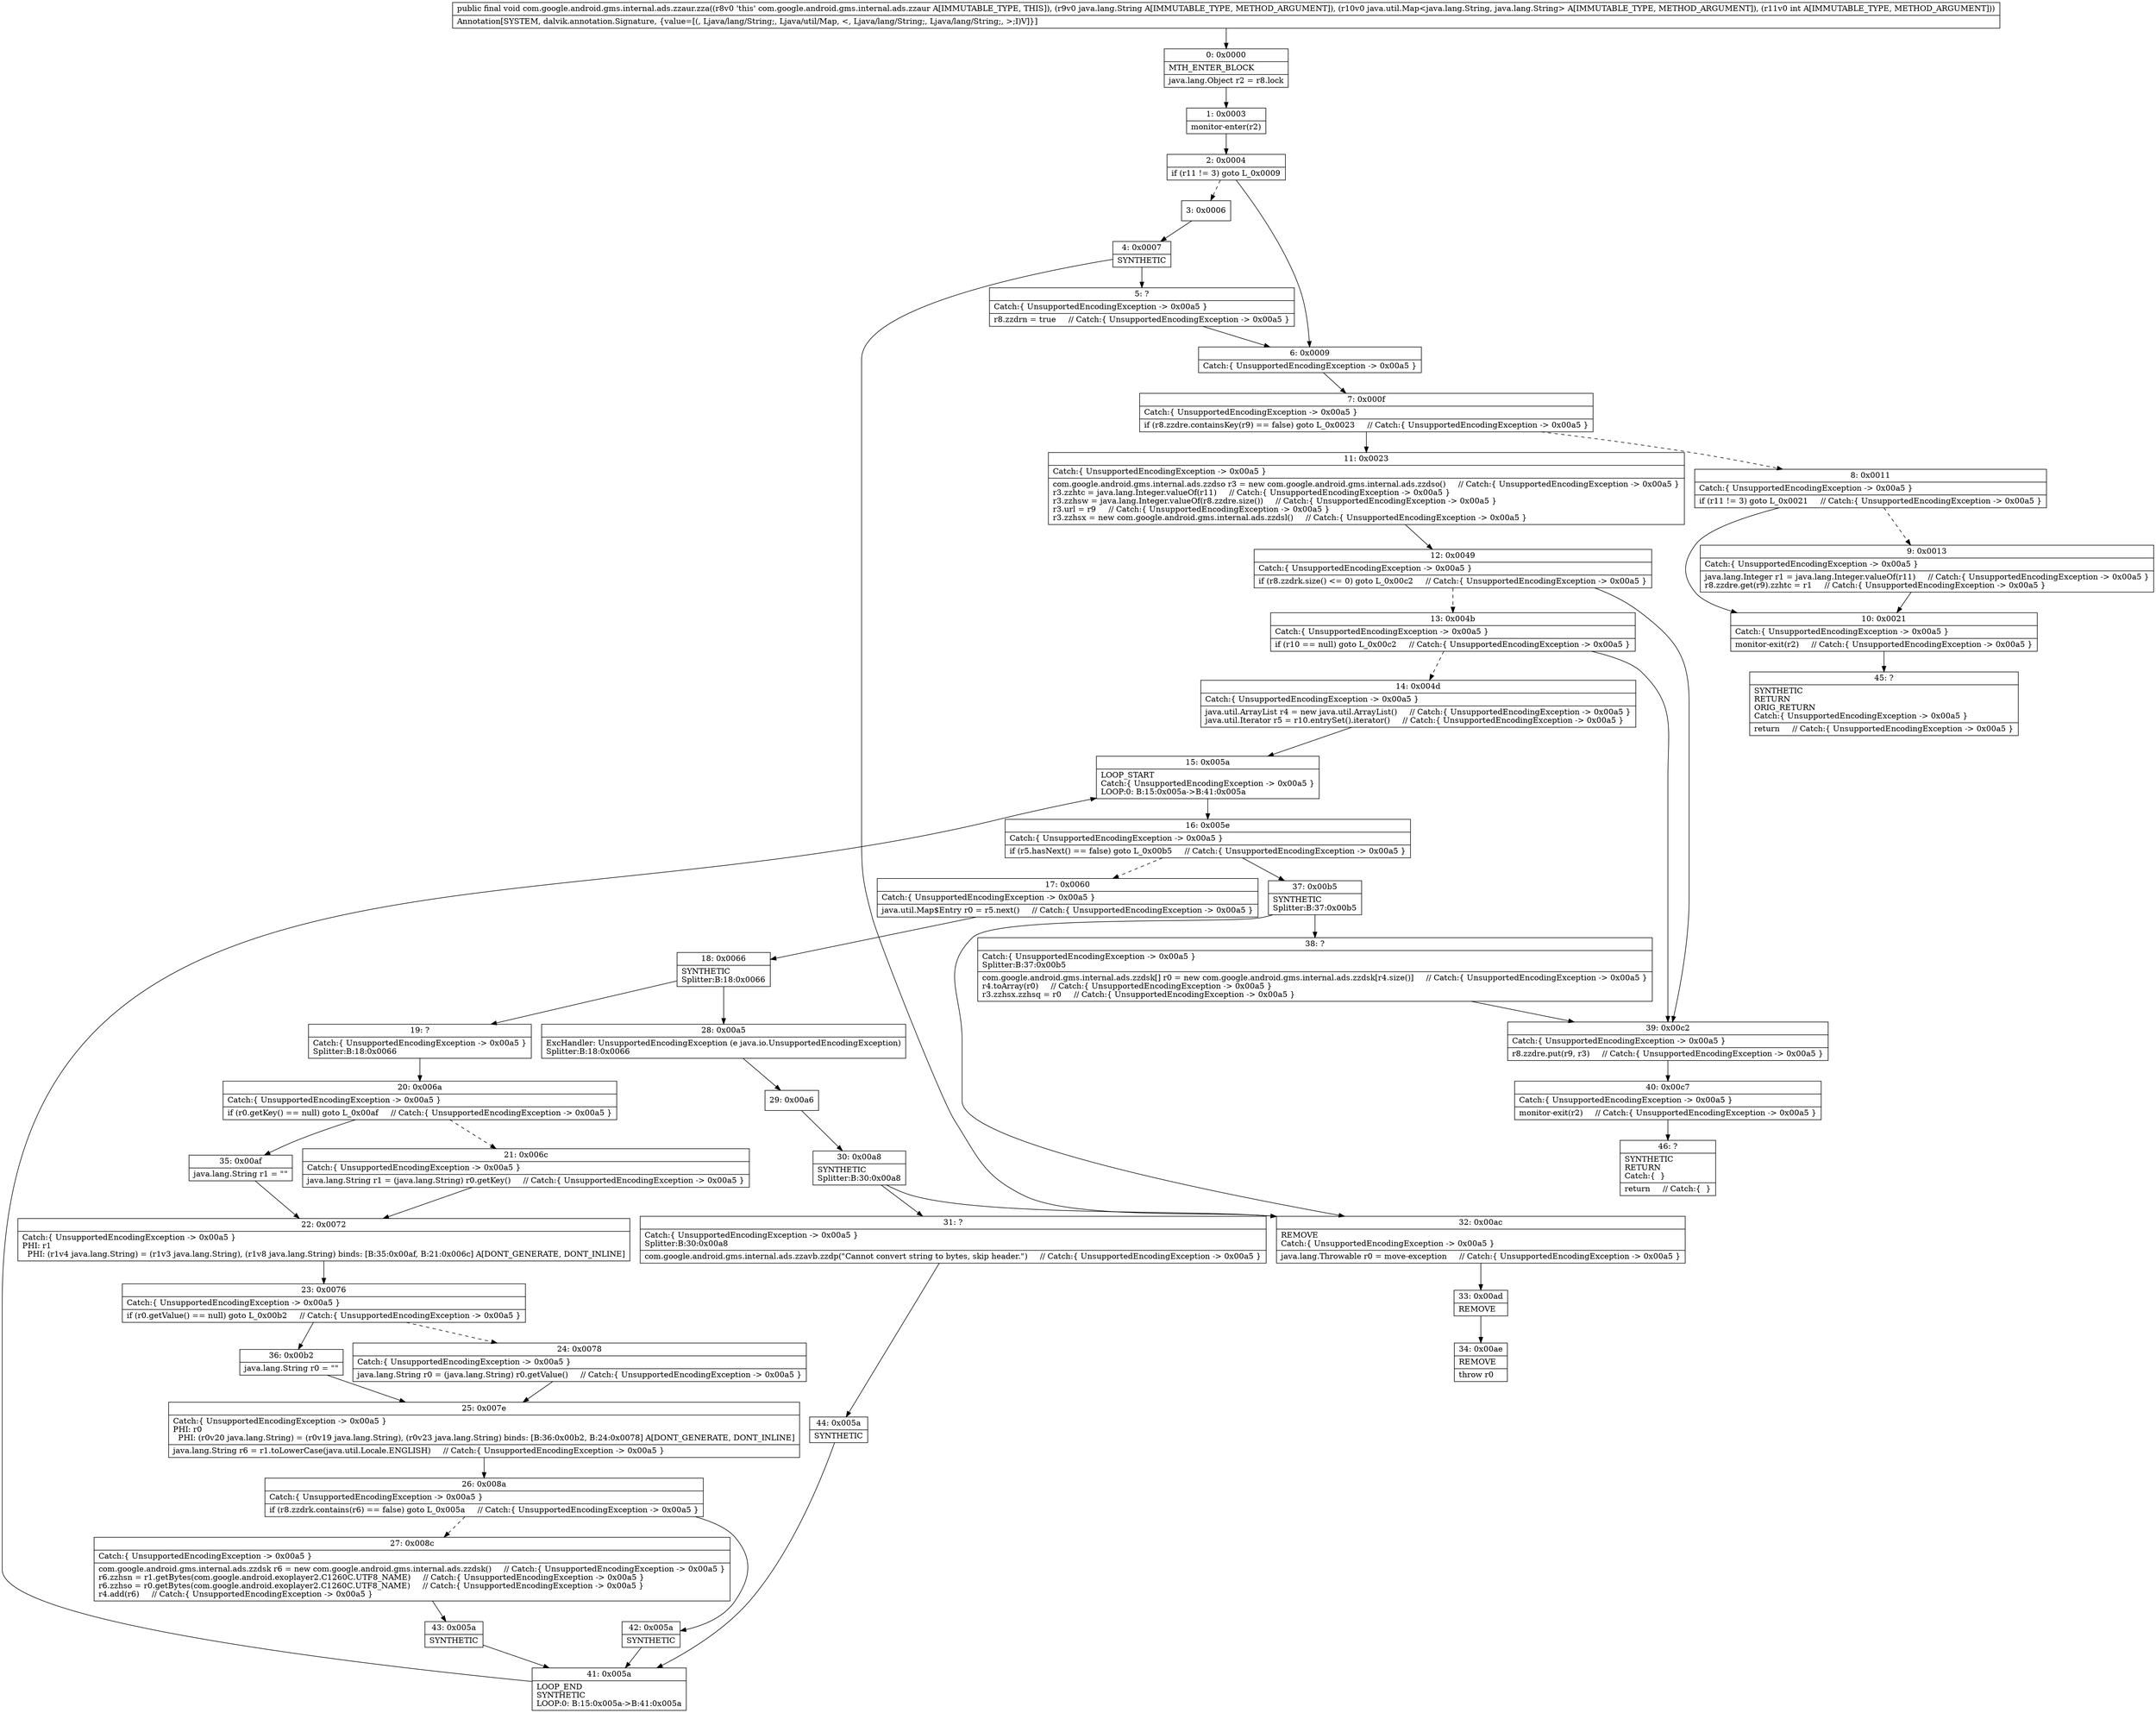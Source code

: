 digraph "CFG forcom.google.android.gms.internal.ads.zzaur.zza(Ljava\/lang\/String;Ljava\/util\/Map;I)V" {
Node_0 [shape=record,label="{0\:\ 0x0000|MTH_ENTER_BLOCK\l|java.lang.Object r2 = r8.lock\l}"];
Node_1 [shape=record,label="{1\:\ 0x0003|monitor\-enter(r2)\l}"];
Node_2 [shape=record,label="{2\:\ 0x0004|if (r11 != 3) goto L_0x0009\l}"];
Node_3 [shape=record,label="{3\:\ 0x0006}"];
Node_4 [shape=record,label="{4\:\ 0x0007|SYNTHETIC\l}"];
Node_5 [shape=record,label="{5\:\ ?|Catch:\{ UnsupportedEncodingException \-\> 0x00a5 \}\l|r8.zzdrn = true     \/\/ Catch:\{ UnsupportedEncodingException \-\> 0x00a5 \}\l}"];
Node_6 [shape=record,label="{6\:\ 0x0009|Catch:\{ UnsupportedEncodingException \-\> 0x00a5 \}\l}"];
Node_7 [shape=record,label="{7\:\ 0x000f|Catch:\{ UnsupportedEncodingException \-\> 0x00a5 \}\l|if (r8.zzdre.containsKey(r9) == false) goto L_0x0023     \/\/ Catch:\{ UnsupportedEncodingException \-\> 0x00a5 \}\l}"];
Node_8 [shape=record,label="{8\:\ 0x0011|Catch:\{ UnsupportedEncodingException \-\> 0x00a5 \}\l|if (r11 != 3) goto L_0x0021     \/\/ Catch:\{ UnsupportedEncodingException \-\> 0x00a5 \}\l}"];
Node_9 [shape=record,label="{9\:\ 0x0013|Catch:\{ UnsupportedEncodingException \-\> 0x00a5 \}\l|java.lang.Integer r1 = java.lang.Integer.valueOf(r11)     \/\/ Catch:\{ UnsupportedEncodingException \-\> 0x00a5 \}\lr8.zzdre.get(r9).zzhtc = r1     \/\/ Catch:\{ UnsupportedEncodingException \-\> 0x00a5 \}\l}"];
Node_10 [shape=record,label="{10\:\ 0x0021|Catch:\{ UnsupportedEncodingException \-\> 0x00a5 \}\l|monitor\-exit(r2)     \/\/ Catch:\{ UnsupportedEncodingException \-\> 0x00a5 \}\l}"];
Node_11 [shape=record,label="{11\:\ 0x0023|Catch:\{ UnsupportedEncodingException \-\> 0x00a5 \}\l|com.google.android.gms.internal.ads.zzdso r3 = new com.google.android.gms.internal.ads.zzdso()     \/\/ Catch:\{ UnsupportedEncodingException \-\> 0x00a5 \}\lr3.zzhtc = java.lang.Integer.valueOf(r11)     \/\/ Catch:\{ UnsupportedEncodingException \-\> 0x00a5 \}\lr3.zzhsw = java.lang.Integer.valueOf(r8.zzdre.size())     \/\/ Catch:\{ UnsupportedEncodingException \-\> 0x00a5 \}\lr3.url = r9     \/\/ Catch:\{ UnsupportedEncodingException \-\> 0x00a5 \}\lr3.zzhsx = new com.google.android.gms.internal.ads.zzdsl()     \/\/ Catch:\{ UnsupportedEncodingException \-\> 0x00a5 \}\l}"];
Node_12 [shape=record,label="{12\:\ 0x0049|Catch:\{ UnsupportedEncodingException \-\> 0x00a5 \}\l|if (r8.zzdrk.size() \<= 0) goto L_0x00c2     \/\/ Catch:\{ UnsupportedEncodingException \-\> 0x00a5 \}\l}"];
Node_13 [shape=record,label="{13\:\ 0x004b|Catch:\{ UnsupportedEncodingException \-\> 0x00a5 \}\l|if (r10 == null) goto L_0x00c2     \/\/ Catch:\{ UnsupportedEncodingException \-\> 0x00a5 \}\l}"];
Node_14 [shape=record,label="{14\:\ 0x004d|Catch:\{ UnsupportedEncodingException \-\> 0x00a5 \}\l|java.util.ArrayList r4 = new java.util.ArrayList()     \/\/ Catch:\{ UnsupportedEncodingException \-\> 0x00a5 \}\ljava.util.Iterator r5 = r10.entrySet().iterator()     \/\/ Catch:\{ UnsupportedEncodingException \-\> 0x00a5 \}\l}"];
Node_15 [shape=record,label="{15\:\ 0x005a|LOOP_START\lCatch:\{ UnsupportedEncodingException \-\> 0x00a5 \}\lLOOP:0: B:15:0x005a\-\>B:41:0x005a\l}"];
Node_16 [shape=record,label="{16\:\ 0x005e|Catch:\{ UnsupportedEncodingException \-\> 0x00a5 \}\l|if (r5.hasNext() == false) goto L_0x00b5     \/\/ Catch:\{ UnsupportedEncodingException \-\> 0x00a5 \}\l}"];
Node_17 [shape=record,label="{17\:\ 0x0060|Catch:\{ UnsupportedEncodingException \-\> 0x00a5 \}\l|java.util.Map$Entry r0 = r5.next()     \/\/ Catch:\{ UnsupportedEncodingException \-\> 0x00a5 \}\l}"];
Node_18 [shape=record,label="{18\:\ 0x0066|SYNTHETIC\lSplitter:B:18:0x0066\l}"];
Node_19 [shape=record,label="{19\:\ ?|Catch:\{ UnsupportedEncodingException \-\> 0x00a5 \}\lSplitter:B:18:0x0066\l}"];
Node_20 [shape=record,label="{20\:\ 0x006a|Catch:\{ UnsupportedEncodingException \-\> 0x00a5 \}\l|if (r0.getKey() == null) goto L_0x00af     \/\/ Catch:\{ UnsupportedEncodingException \-\> 0x00a5 \}\l}"];
Node_21 [shape=record,label="{21\:\ 0x006c|Catch:\{ UnsupportedEncodingException \-\> 0x00a5 \}\l|java.lang.String r1 = (java.lang.String) r0.getKey()     \/\/ Catch:\{ UnsupportedEncodingException \-\> 0x00a5 \}\l}"];
Node_22 [shape=record,label="{22\:\ 0x0072|Catch:\{ UnsupportedEncodingException \-\> 0x00a5 \}\lPHI: r1 \l  PHI: (r1v4 java.lang.String) = (r1v3 java.lang.String), (r1v8 java.lang.String) binds: [B:35:0x00af, B:21:0x006c] A[DONT_GENERATE, DONT_INLINE]\l}"];
Node_23 [shape=record,label="{23\:\ 0x0076|Catch:\{ UnsupportedEncodingException \-\> 0x00a5 \}\l|if (r0.getValue() == null) goto L_0x00b2     \/\/ Catch:\{ UnsupportedEncodingException \-\> 0x00a5 \}\l}"];
Node_24 [shape=record,label="{24\:\ 0x0078|Catch:\{ UnsupportedEncodingException \-\> 0x00a5 \}\l|java.lang.String r0 = (java.lang.String) r0.getValue()     \/\/ Catch:\{ UnsupportedEncodingException \-\> 0x00a5 \}\l}"];
Node_25 [shape=record,label="{25\:\ 0x007e|Catch:\{ UnsupportedEncodingException \-\> 0x00a5 \}\lPHI: r0 \l  PHI: (r0v20 java.lang.String) = (r0v19 java.lang.String), (r0v23 java.lang.String) binds: [B:36:0x00b2, B:24:0x0078] A[DONT_GENERATE, DONT_INLINE]\l|java.lang.String r6 = r1.toLowerCase(java.util.Locale.ENGLISH)     \/\/ Catch:\{ UnsupportedEncodingException \-\> 0x00a5 \}\l}"];
Node_26 [shape=record,label="{26\:\ 0x008a|Catch:\{ UnsupportedEncodingException \-\> 0x00a5 \}\l|if (r8.zzdrk.contains(r6) == false) goto L_0x005a     \/\/ Catch:\{ UnsupportedEncodingException \-\> 0x00a5 \}\l}"];
Node_27 [shape=record,label="{27\:\ 0x008c|Catch:\{ UnsupportedEncodingException \-\> 0x00a5 \}\l|com.google.android.gms.internal.ads.zzdsk r6 = new com.google.android.gms.internal.ads.zzdsk()     \/\/ Catch:\{ UnsupportedEncodingException \-\> 0x00a5 \}\lr6.zzhsn = r1.getBytes(com.google.android.exoplayer2.C1260C.UTF8_NAME)     \/\/ Catch:\{ UnsupportedEncodingException \-\> 0x00a5 \}\lr6.zzhso = r0.getBytes(com.google.android.exoplayer2.C1260C.UTF8_NAME)     \/\/ Catch:\{ UnsupportedEncodingException \-\> 0x00a5 \}\lr4.add(r6)     \/\/ Catch:\{ UnsupportedEncodingException \-\> 0x00a5 \}\l}"];
Node_28 [shape=record,label="{28\:\ 0x00a5|ExcHandler: UnsupportedEncodingException (e java.io.UnsupportedEncodingException)\lSplitter:B:18:0x0066\l}"];
Node_29 [shape=record,label="{29\:\ 0x00a6}"];
Node_30 [shape=record,label="{30\:\ 0x00a8|SYNTHETIC\lSplitter:B:30:0x00a8\l}"];
Node_31 [shape=record,label="{31\:\ ?|Catch:\{ UnsupportedEncodingException \-\> 0x00a5 \}\lSplitter:B:30:0x00a8\l|com.google.android.gms.internal.ads.zzavb.zzdp(\"Cannot convert string to bytes, skip header.\")     \/\/ Catch:\{ UnsupportedEncodingException \-\> 0x00a5 \}\l}"];
Node_32 [shape=record,label="{32\:\ 0x00ac|REMOVE\lCatch:\{ UnsupportedEncodingException \-\> 0x00a5 \}\l|java.lang.Throwable r0 = move\-exception     \/\/ Catch:\{ UnsupportedEncodingException \-\> 0x00a5 \}\l}"];
Node_33 [shape=record,label="{33\:\ 0x00ad|REMOVE\l}"];
Node_34 [shape=record,label="{34\:\ 0x00ae|REMOVE\l|throw r0\l}"];
Node_35 [shape=record,label="{35\:\ 0x00af|java.lang.String r1 = \"\"\l}"];
Node_36 [shape=record,label="{36\:\ 0x00b2|java.lang.String r0 = \"\"\l}"];
Node_37 [shape=record,label="{37\:\ 0x00b5|SYNTHETIC\lSplitter:B:37:0x00b5\l}"];
Node_38 [shape=record,label="{38\:\ ?|Catch:\{ UnsupportedEncodingException \-\> 0x00a5 \}\lSplitter:B:37:0x00b5\l|com.google.android.gms.internal.ads.zzdsk[] r0 = new com.google.android.gms.internal.ads.zzdsk[r4.size()]     \/\/ Catch:\{ UnsupportedEncodingException \-\> 0x00a5 \}\lr4.toArray(r0)     \/\/ Catch:\{ UnsupportedEncodingException \-\> 0x00a5 \}\lr3.zzhsx.zzhsq = r0     \/\/ Catch:\{ UnsupportedEncodingException \-\> 0x00a5 \}\l}"];
Node_39 [shape=record,label="{39\:\ 0x00c2|Catch:\{ UnsupportedEncodingException \-\> 0x00a5 \}\l|r8.zzdre.put(r9, r3)     \/\/ Catch:\{ UnsupportedEncodingException \-\> 0x00a5 \}\l}"];
Node_40 [shape=record,label="{40\:\ 0x00c7|Catch:\{ UnsupportedEncodingException \-\> 0x00a5 \}\l|monitor\-exit(r2)     \/\/ Catch:\{ UnsupportedEncodingException \-\> 0x00a5 \}\l}"];
Node_41 [shape=record,label="{41\:\ 0x005a|LOOP_END\lSYNTHETIC\lLOOP:0: B:15:0x005a\-\>B:41:0x005a\l}"];
Node_42 [shape=record,label="{42\:\ 0x005a|SYNTHETIC\l}"];
Node_43 [shape=record,label="{43\:\ 0x005a|SYNTHETIC\l}"];
Node_44 [shape=record,label="{44\:\ 0x005a|SYNTHETIC\l}"];
Node_45 [shape=record,label="{45\:\ ?|SYNTHETIC\lRETURN\lORIG_RETURN\lCatch:\{ UnsupportedEncodingException \-\> 0x00a5 \}\l|return     \/\/ Catch:\{ UnsupportedEncodingException \-\> 0x00a5 \}\l}"];
Node_46 [shape=record,label="{46\:\ ?|SYNTHETIC\lRETURN\lCatch:\{  \}\l|return     \/\/ Catch:\{  \}\l}"];
MethodNode[shape=record,label="{public final void com.google.android.gms.internal.ads.zzaur.zza((r8v0 'this' com.google.android.gms.internal.ads.zzaur A[IMMUTABLE_TYPE, THIS]), (r9v0 java.lang.String A[IMMUTABLE_TYPE, METHOD_ARGUMENT]), (r10v0 java.util.Map\<java.lang.String, java.lang.String\> A[IMMUTABLE_TYPE, METHOD_ARGUMENT]), (r11v0 int A[IMMUTABLE_TYPE, METHOD_ARGUMENT]))  | Annotation[SYSTEM, dalvik.annotation.Signature, \{value=[(, Ljava\/lang\/String;, Ljava\/util\/Map, \<, Ljava\/lang\/String;, Ljava\/lang\/String;, \>;I)V]\}]\l}"];
MethodNode -> Node_0;
Node_0 -> Node_1;
Node_1 -> Node_2;
Node_2 -> Node_3[style=dashed];
Node_2 -> Node_6;
Node_3 -> Node_4;
Node_4 -> Node_5;
Node_4 -> Node_32;
Node_5 -> Node_6;
Node_6 -> Node_7;
Node_7 -> Node_8[style=dashed];
Node_7 -> Node_11;
Node_8 -> Node_9[style=dashed];
Node_8 -> Node_10;
Node_9 -> Node_10;
Node_10 -> Node_45;
Node_11 -> Node_12;
Node_12 -> Node_13[style=dashed];
Node_12 -> Node_39;
Node_13 -> Node_14[style=dashed];
Node_13 -> Node_39;
Node_14 -> Node_15;
Node_15 -> Node_16;
Node_16 -> Node_17[style=dashed];
Node_16 -> Node_37;
Node_17 -> Node_18;
Node_18 -> Node_19;
Node_18 -> Node_28;
Node_19 -> Node_20;
Node_20 -> Node_21[style=dashed];
Node_20 -> Node_35;
Node_21 -> Node_22;
Node_22 -> Node_23;
Node_23 -> Node_24[style=dashed];
Node_23 -> Node_36;
Node_24 -> Node_25;
Node_25 -> Node_26;
Node_26 -> Node_27[style=dashed];
Node_26 -> Node_42;
Node_27 -> Node_43;
Node_28 -> Node_29;
Node_29 -> Node_30;
Node_30 -> Node_31;
Node_30 -> Node_32;
Node_31 -> Node_44;
Node_32 -> Node_33;
Node_33 -> Node_34;
Node_35 -> Node_22;
Node_36 -> Node_25;
Node_37 -> Node_38;
Node_37 -> Node_32;
Node_38 -> Node_39;
Node_39 -> Node_40;
Node_40 -> Node_46;
Node_41 -> Node_15;
Node_42 -> Node_41;
Node_43 -> Node_41;
Node_44 -> Node_41;
}

